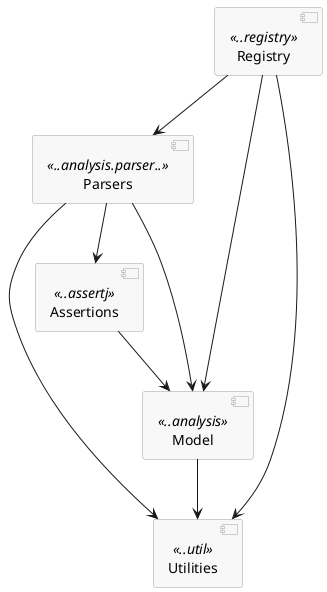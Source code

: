 @startuml

skinparam componentStyle uml2
skinparam component {
  BorderColor #a0a0a0
  BackgroundColor #f8f8f8
}

[Parsers] <<..analysis.parser..>>
[Assertions] <<..assertj>>
[Model] <<..analysis>>
[Registry] <<..registry>>

[Utilities] <<..util>>

[Parsers] --> [Model]
[Registry] --> [Parsers]
[Registry] --> [Model]
[Registry] --> [Utilities]
[Parsers] --> [Utilities]
[Parsers] --> [Assertions]
[Model] --> [Utilities]
[Assertions] --> [Model]

@enduml
